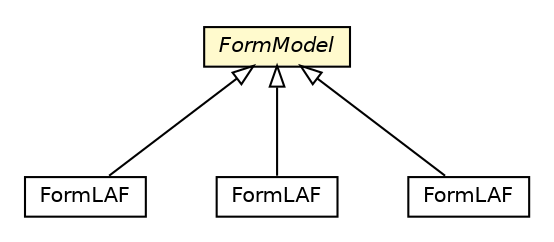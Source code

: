 #!/usr/local/bin/dot
#
# Class diagram 
# Generated by UMLGraph version R5_6-24-gf6e263 (http://www.umlgraph.org/)
#

digraph G {
	edge [fontname="Helvetica",fontsize=10,labelfontname="Helvetica",labelfontsize=10];
	node [fontname="Helvetica",fontsize=10,shape=plaintext];
	nodesep=0.25;
	ranksep=0.5;
	// org.universAAL.ui.handler.gui.swing.model.FormModel
	c3953085 [label=<<table title="org.universAAL.ui.handler.gui.swing.model.FormModel" border="0" cellborder="1" cellspacing="0" cellpadding="2" port="p" bgcolor="lemonChiffon" href="./FormModel.html">
		<tr><td><table border="0" cellspacing="0" cellpadding="1">
<tr><td align="center" balign="center"><font face="Helvetica-Oblique"> FormModel </font></td></tr>
		</table></td></tr>
		</table>>, URL="./FormModel.html", fontname="Helvetica", fontcolor="black", fontsize=10.0];
	// org.universAAL.ui.handler.gui.swing.defaultLookAndFeel.FormLAF
	c3953151 [label=<<table title="org.universAAL.ui.handler.gui.swing.defaultLookAndFeel.FormLAF" border="0" cellborder="1" cellspacing="0" cellpadding="2" port="p" href="../defaultLookAndFeel/FormLAF.html">
		<tr><td><table border="0" cellspacing="0" cellpadding="1">
<tr><td align="center" balign="center"> FormLAF </td></tr>
		</table></td></tr>
		</table>>, URL="../defaultLookAndFeel/FormLAF.html", fontname="Helvetica", fontcolor="black", fontsize=10.0];
	// org.universAAL.ui.gui.swing.bluesteelLAF.FormLAF
	c3953181 [label=<<table title="org.universAAL.ui.gui.swing.bluesteelLAF.FormLAF" border="0" cellborder="1" cellspacing="0" cellpadding="2" port="p" href="../../../../gui/swing/bluesteelLAF/FormLAF.html">
		<tr><td><table border="0" cellspacing="0" cellpadding="1">
<tr><td align="center" balign="center"> FormLAF </td></tr>
		</table></td></tr>
		</table>>, URL="../../../../gui/swing/bluesteelLAF/FormLAF.html", fontname="Helvetica", fontcolor="black", fontsize=10.0];
	// org.universAAL.ui.handler.gui.swing.classic.FormLAF
	c3953220 [label=<<table title="org.universAAL.ui.handler.gui.swing.classic.FormLAF" border="0" cellborder="1" cellspacing="0" cellpadding="2" port="p" href="../classic/FormLAF.html">
		<tr><td><table border="0" cellspacing="0" cellpadding="1">
<tr><td align="center" balign="center"> FormLAF </td></tr>
		</table></td></tr>
		</table>>, URL="../classic/FormLAF.html", fontname="Helvetica", fontcolor="black", fontsize=10.0];
	//org.universAAL.ui.handler.gui.swing.defaultLookAndFeel.FormLAF extends org.universAAL.ui.handler.gui.swing.model.FormModel
	c3953085:p -> c3953151:p [dir=back,arrowtail=empty];
	//org.universAAL.ui.gui.swing.bluesteelLAF.FormLAF extends org.universAAL.ui.handler.gui.swing.model.FormModel
	c3953085:p -> c3953181:p [dir=back,arrowtail=empty];
	//org.universAAL.ui.handler.gui.swing.classic.FormLAF extends org.universAAL.ui.handler.gui.swing.model.FormModel
	c3953085:p -> c3953220:p [dir=back,arrowtail=empty];
}

